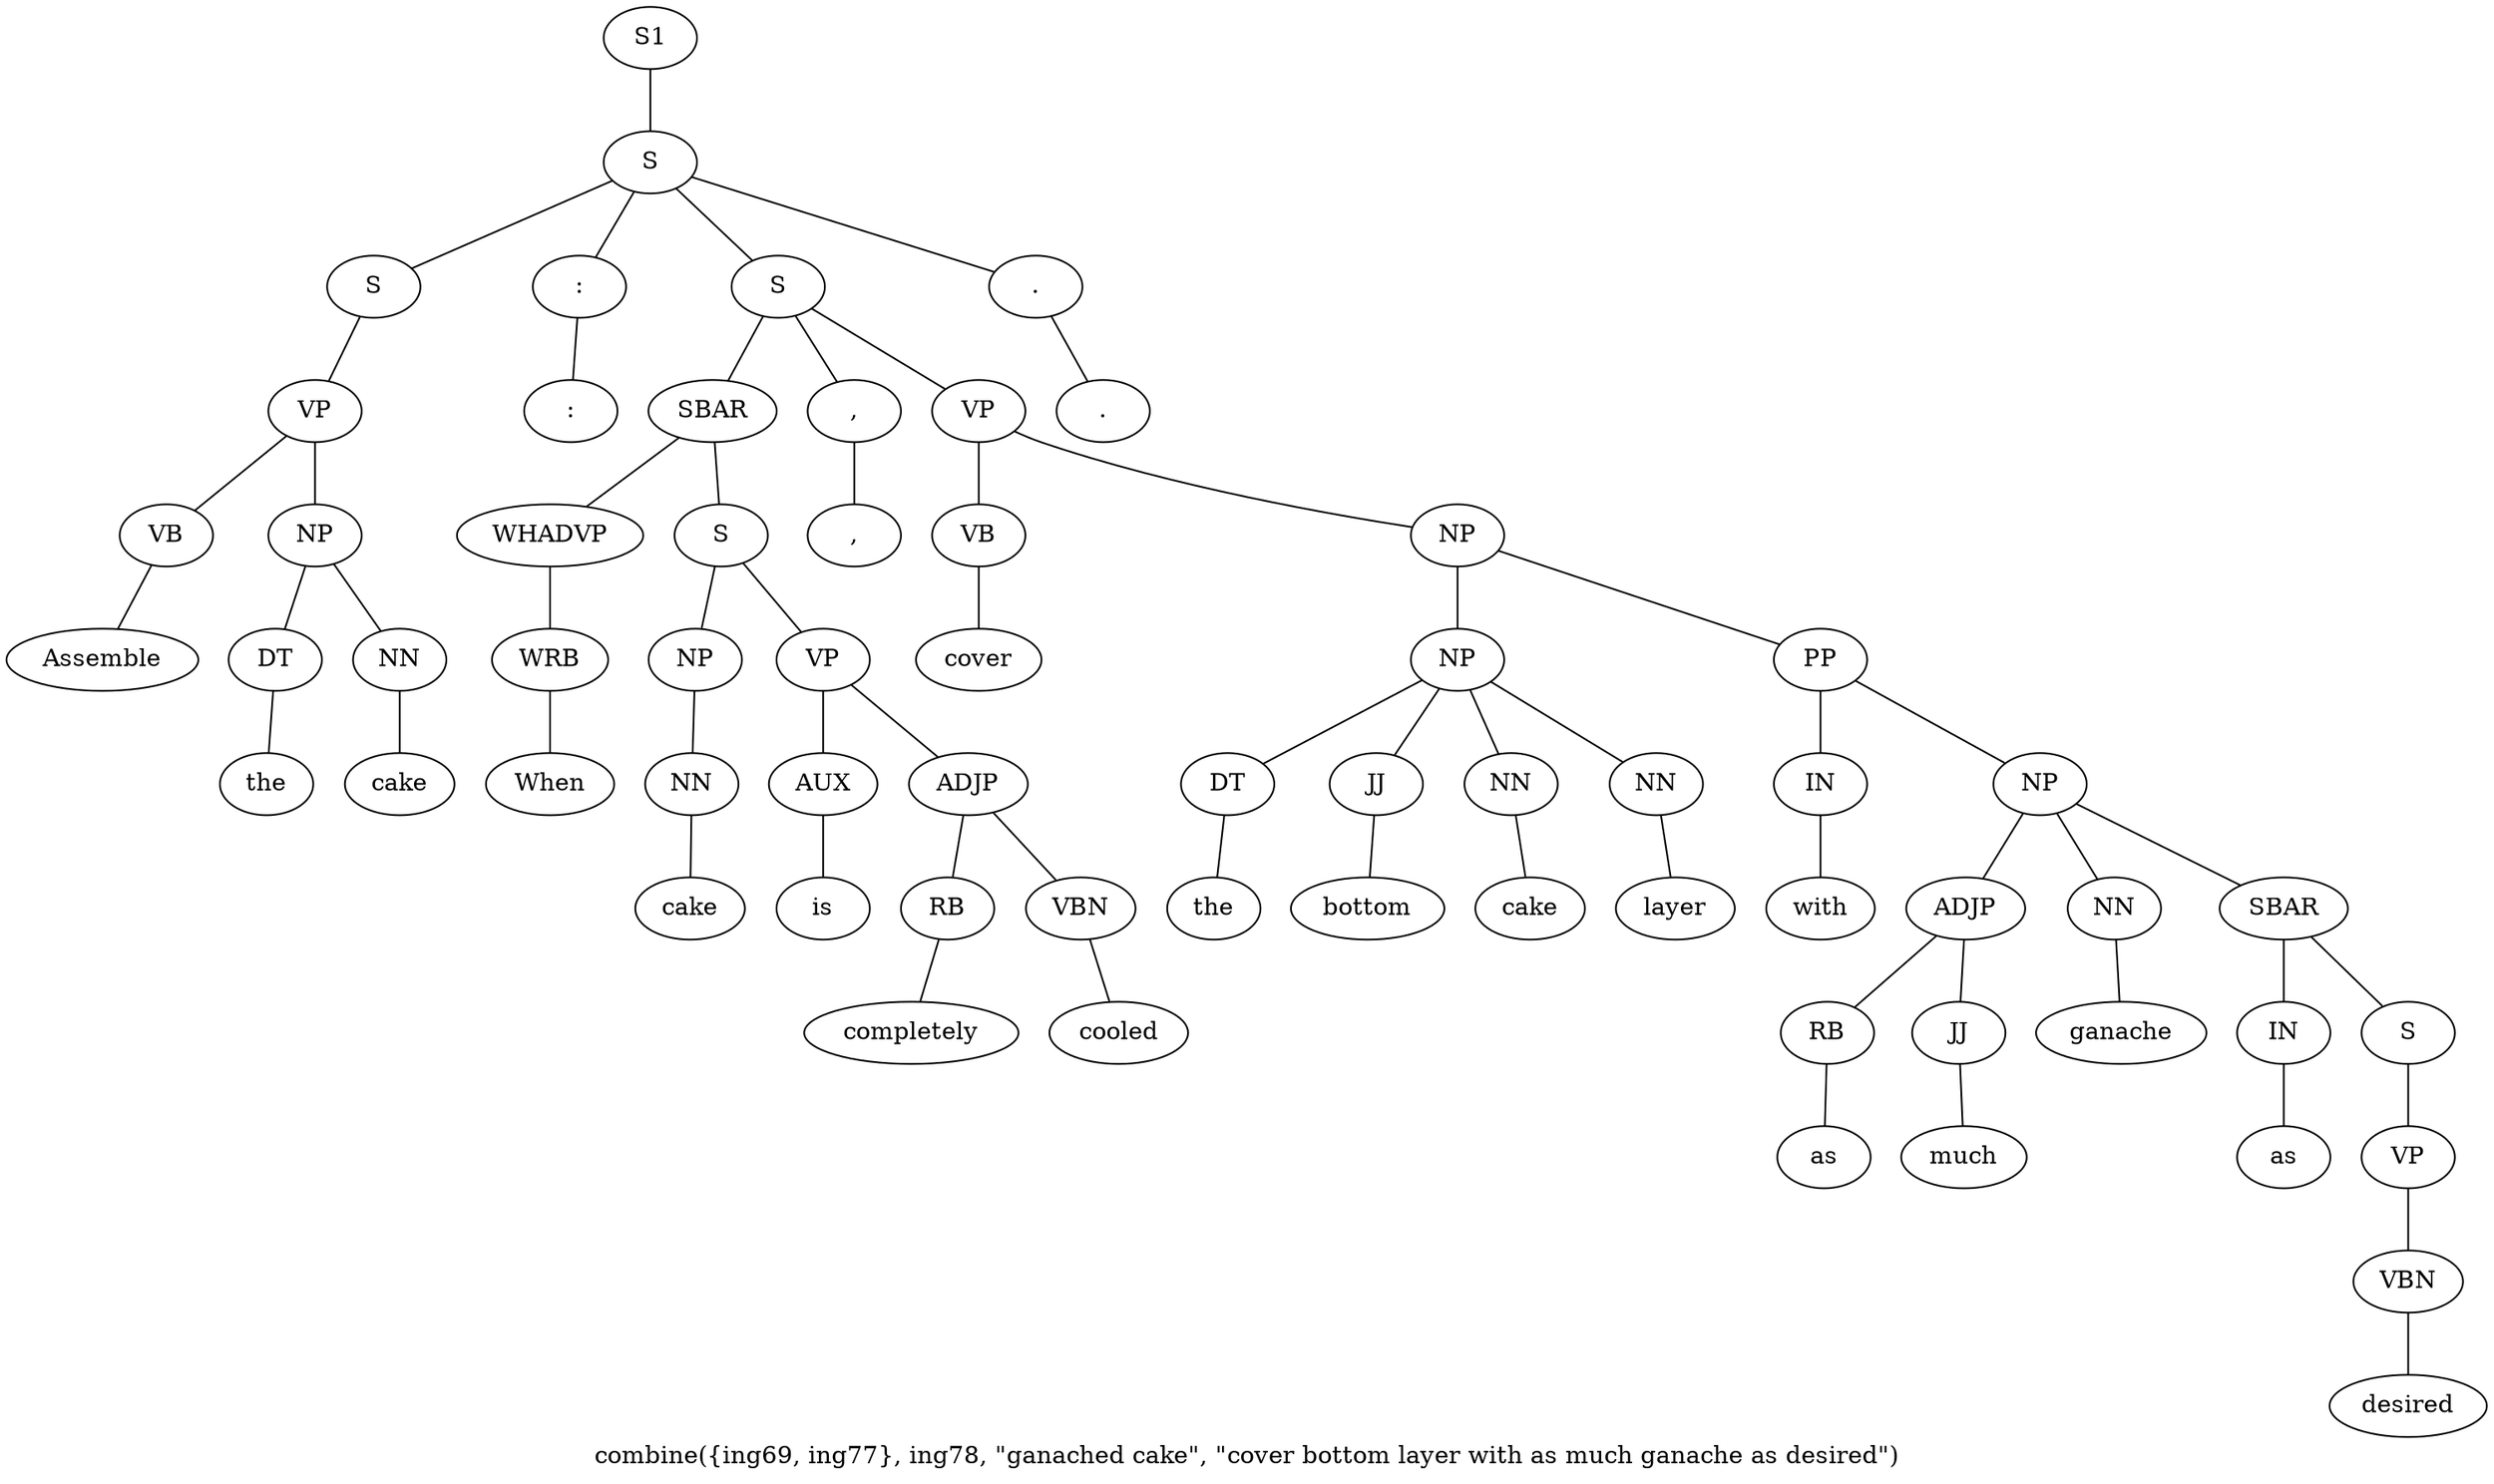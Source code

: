 graph SyntaxGraph {
	label = "combine({ing69, ing77}, ing78, \"ganached cake\", \"cover bottom layer with as much ganache as desired\")";
	Node0 [label="S1"];
	Node1 [label="S"];
	Node2 [label="S"];
	Node3 [label="VP"];
	Node4 [label="VB"];
	Node5 [label="Assemble"];
	Node6 [label="NP"];
	Node7 [label="DT"];
	Node8 [label="the"];
	Node9 [label="NN"];
	Node10 [label="cake"];
	Node11 [label=":"];
	Node12 [label=":"];
	Node13 [label="S"];
	Node14 [label="SBAR"];
	Node15 [label="WHADVP"];
	Node16 [label="WRB"];
	Node17 [label="When"];
	Node18 [label="S"];
	Node19 [label="NP"];
	Node20 [label="NN"];
	Node21 [label="cake"];
	Node22 [label="VP"];
	Node23 [label="AUX"];
	Node24 [label="is"];
	Node25 [label="ADJP"];
	Node26 [label="RB"];
	Node27 [label="completely"];
	Node28 [label="VBN"];
	Node29 [label="cooled"];
	Node30 [label=","];
	Node31 [label=","];
	Node32 [label="VP"];
	Node33 [label="VB"];
	Node34 [label="cover"];
	Node35 [label="NP"];
	Node36 [label="NP"];
	Node37 [label="DT"];
	Node38 [label="the"];
	Node39 [label="JJ"];
	Node40 [label="bottom"];
	Node41 [label="NN"];
	Node42 [label="cake"];
	Node43 [label="NN"];
	Node44 [label="layer"];
	Node45 [label="PP"];
	Node46 [label="IN"];
	Node47 [label="with"];
	Node48 [label="NP"];
	Node49 [label="ADJP"];
	Node50 [label="RB"];
	Node51 [label="as"];
	Node52 [label="JJ"];
	Node53 [label="much"];
	Node54 [label="NN"];
	Node55 [label="ganache"];
	Node56 [label="SBAR"];
	Node57 [label="IN"];
	Node58 [label="as"];
	Node59 [label="S"];
	Node60 [label="VP"];
	Node61 [label="VBN"];
	Node62 [label="desired"];
	Node63 [label="."];
	Node64 [label="."];

	Node0 -- Node1;
	Node1 -- Node2;
	Node1 -- Node11;
	Node1 -- Node13;
	Node1 -- Node63;
	Node2 -- Node3;
	Node3 -- Node4;
	Node3 -- Node6;
	Node4 -- Node5;
	Node6 -- Node7;
	Node6 -- Node9;
	Node7 -- Node8;
	Node9 -- Node10;
	Node11 -- Node12;
	Node13 -- Node14;
	Node13 -- Node30;
	Node13 -- Node32;
	Node14 -- Node15;
	Node14 -- Node18;
	Node15 -- Node16;
	Node16 -- Node17;
	Node18 -- Node19;
	Node18 -- Node22;
	Node19 -- Node20;
	Node20 -- Node21;
	Node22 -- Node23;
	Node22 -- Node25;
	Node23 -- Node24;
	Node25 -- Node26;
	Node25 -- Node28;
	Node26 -- Node27;
	Node28 -- Node29;
	Node30 -- Node31;
	Node32 -- Node33;
	Node32 -- Node35;
	Node33 -- Node34;
	Node35 -- Node36;
	Node35 -- Node45;
	Node36 -- Node37;
	Node36 -- Node39;
	Node36 -- Node41;
	Node36 -- Node43;
	Node37 -- Node38;
	Node39 -- Node40;
	Node41 -- Node42;
	Node43 -- Node44;
	Node45 -- Node46;
	Node45 -- Node48;
	Node46 -- Node47;
	Node48 -- Node49;
	Node48 -- Node54;
	Node48 -- Node56;
	Node49 -- Node50;
	Node49 -- Node52;
	Node50 -- Node51;
	Node52 -- Node53;
	Node54 -- Node55;
	Node56 -- Node57;
	Node56 -- Node59;
	Node57 -- Node58;
	Node59 -- Node60;
	Node60 -- Node61;
	Node61 -- Node62;
	Node63 -- Node64;
}